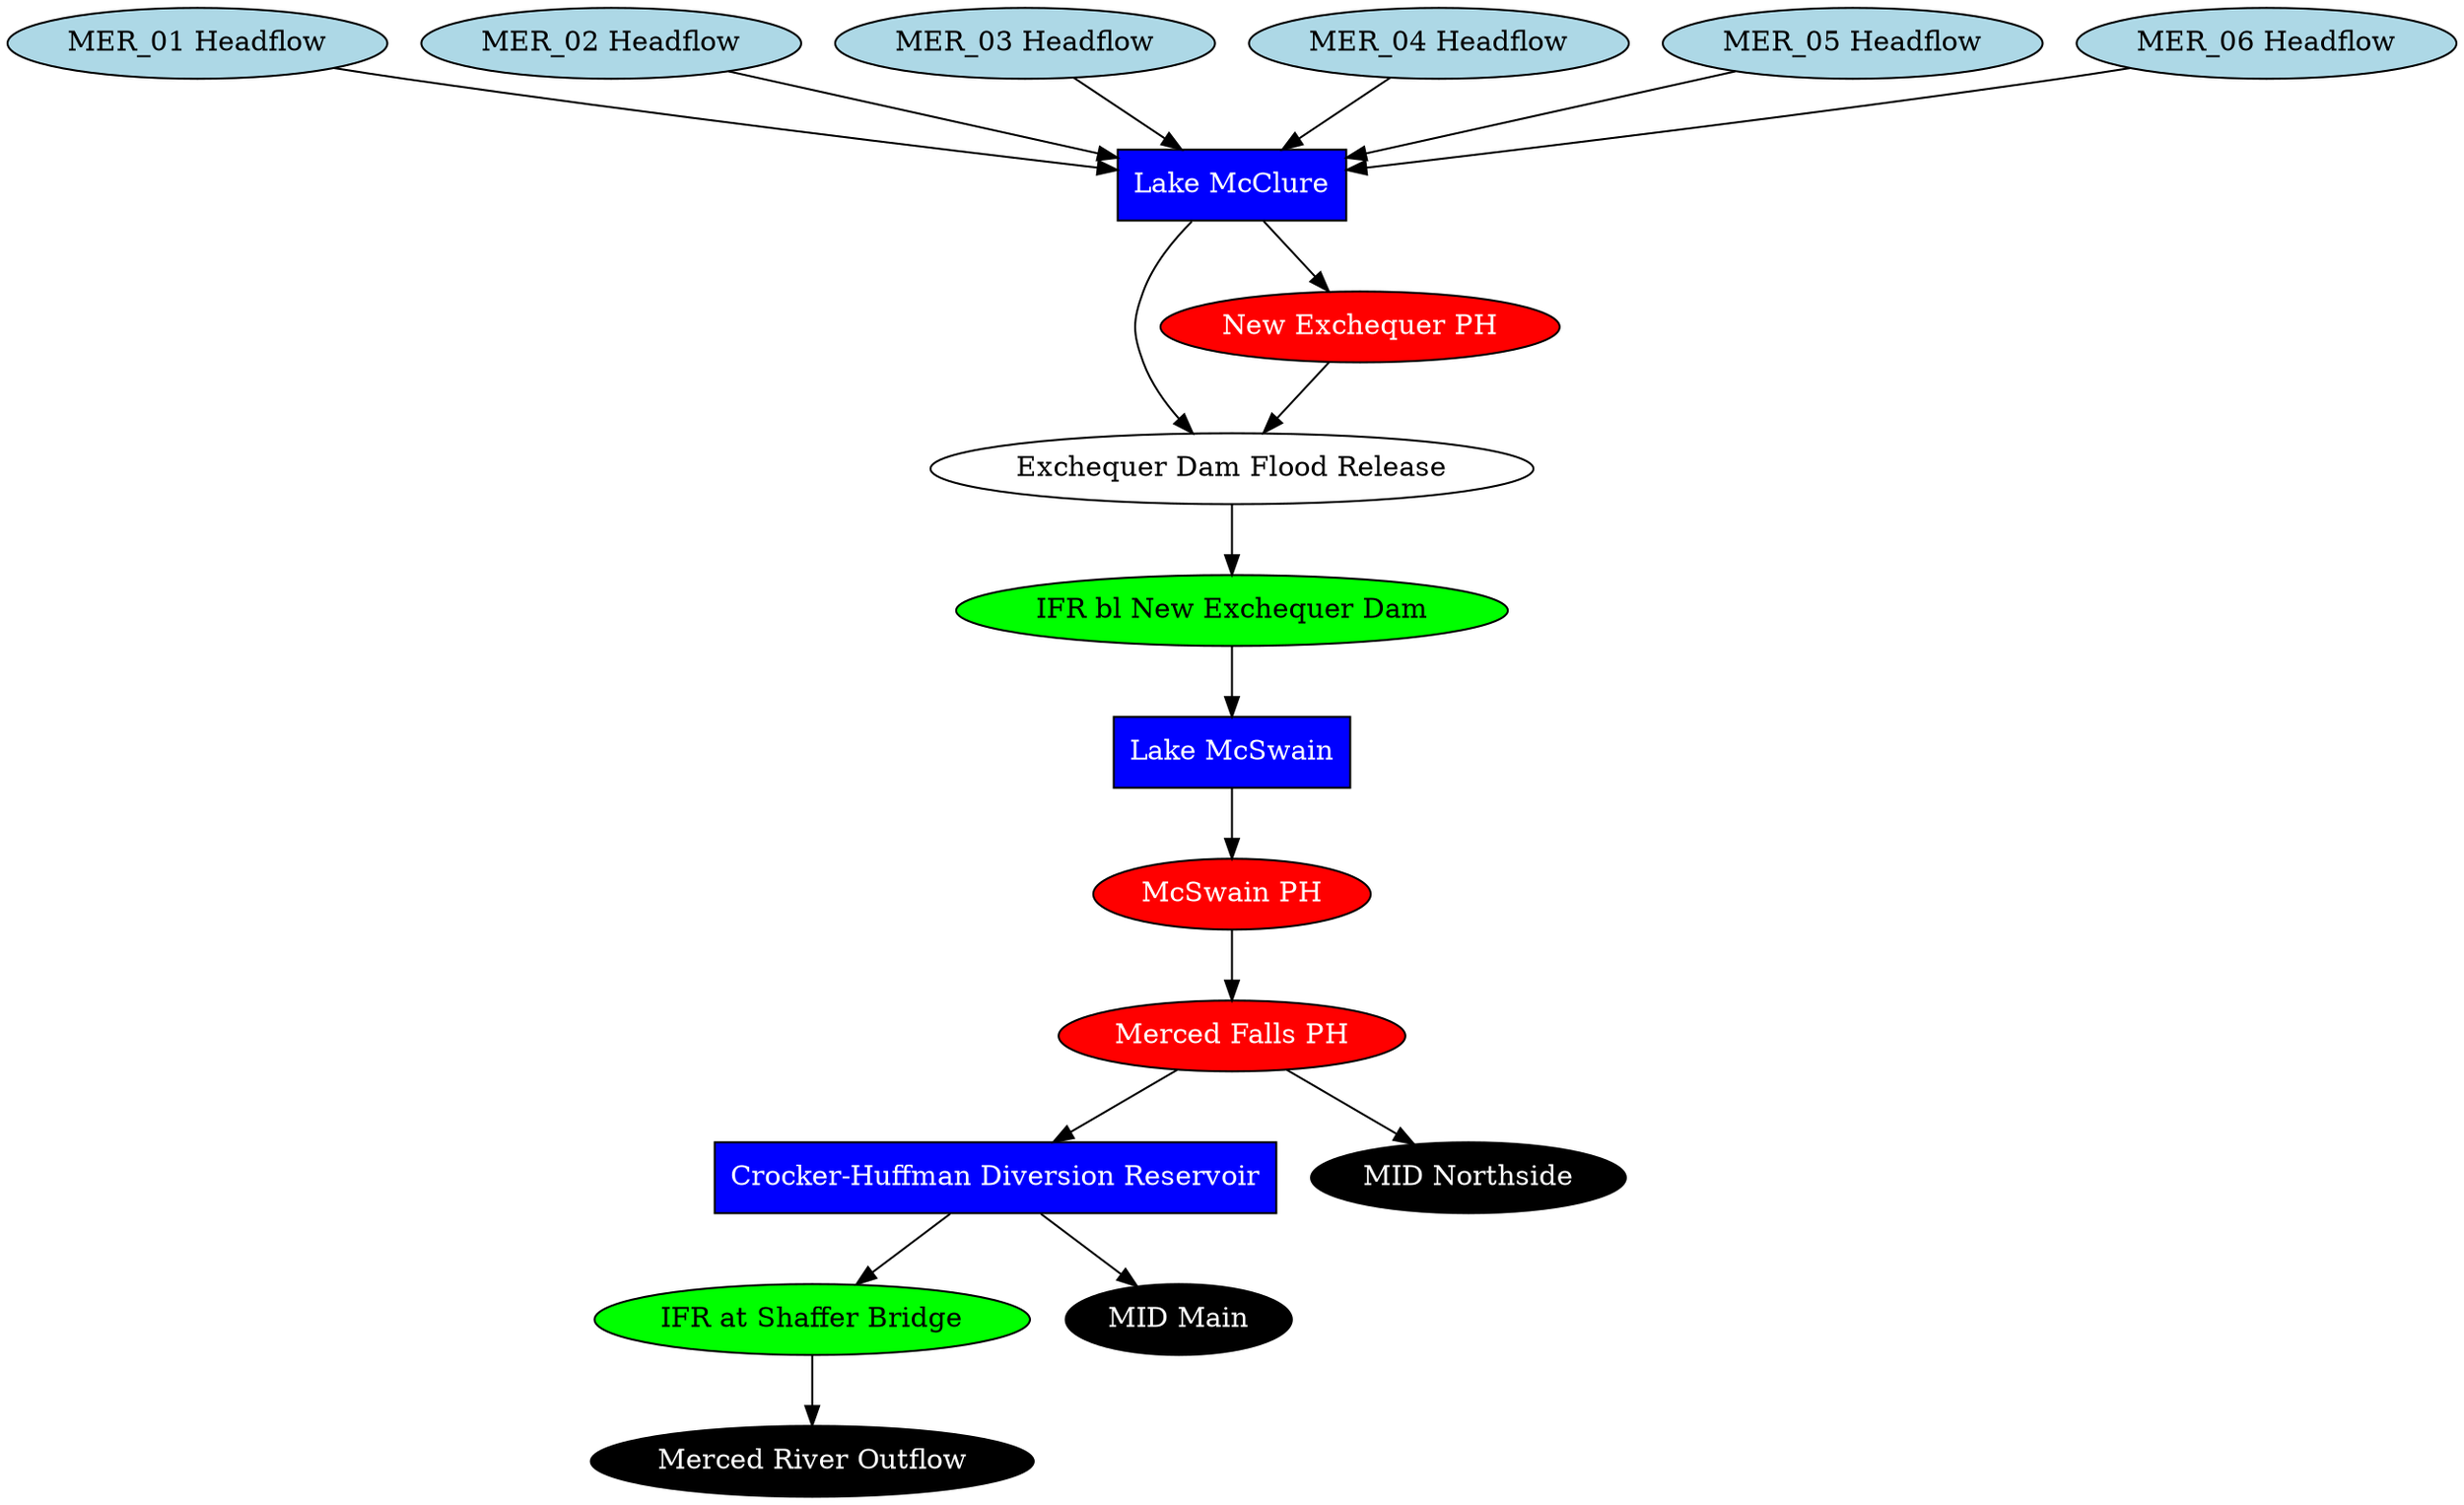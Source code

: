 // merced
digraph merced {
	"Exchequer Dam Flood Release" [fillcolor=white fontcolor=black shape=oval style=filled]
	"IFR bl New Exchequer Dam" [fillcolor=green fontcolor=black shape=oval style=filled]
	"Crocker-Huffman Diversion Reservoir" [fillcolor=blue fontcolor=white shape=rect style=filled]
	"Lake McClure" [fillcolor=blue fontcolor=white shape=rect style=filled]
	"Lake McSwain" [fillcolor=blue fontcolor=white shape=rect style=filled]
	"McSwain PH" [fillcolor=red fontcolor=white shape=oval style=filled]
	"Merced Falls PH" [fillcolor=red fontcolor=white shape=oval style=filled]
	"IFR at Shaffer Bridge" [fillcolor=green fontcolor=black shape=oval style=filled]
	"Merced River Outflow" [fillcolor=black fontcolor=white shape=oval style=filled]
	"MER_01 Headflow" [fillcolor=lightblue fontcolor=black shape=oval style=filled]
	"MER_02 Headflow" [fillcolor=lightblue fontcolor=black shape=oval style=filled]
	"MER_03 Headflow" [fillcolor=lightblue fontcolor=black shape=oval style=filled]
	"MER_04 Headflow" [fillcolor=lightblue fontcolor=black shape=oval style=filled]
	"MER_05 Headflow" [fillcolor=lightblue fontcolor=black shape=oval style=filled]
	"MER_06 Headflow" [fillcolor=lightblue fontcolor=black shape=oval style=filled]
	"MID Main" [fillcolor=black fontcolor=white shape=oval style=filled]
	"MID Northside" [fillcolor=black fontcolor=white shape=oval style=filled]
	"New Exchequer PH" [fillcolor=red fontcolor=white shape=oval style=filled]
	"Lake McClure" -> "New Exchequer PH"
	"New Exchequer PH" -> "Exchequer Dam Flood Release"
	"Exchequer Dam Flood Release" -> "IFR bl New Exchequer Dam"
	"IFR bl New Exchequer Dam" -> "Lake McSwain"
	"Crocker-Huffman Diversion Reservoir" -> "MID Main"
	"Lake McSwain" -> "McSwain PH"
	"Crocker-Huffman Diversion Reservoir" -> "IFR at Shaffer Bridge"
	"Merced Falls PH" -> "MID Northside"
	"Merced Falls PH" -> "Crocker-Huffman Diversion Reservoir"
	"Lake McClure" -> "Exchequer Dam Flood Release"
	"McSwain PH" -> "Merced Falls PH"
	"MER_01 Headflow" -> "Lake McClure"
	"MER_02 Headflow" -> "Lake McClure"
	"MER_03 Headflow" -> "Lake McClure"
	"IFR at Shaffer Bridge" -> "Merced River Outflow"
	"MER_04 Headflow" -> "Lake McClure"
	"MER_05 Headflow" -> "Lake McClure"
	"MER_06 Headflow" -> "Lake McClure"
}
